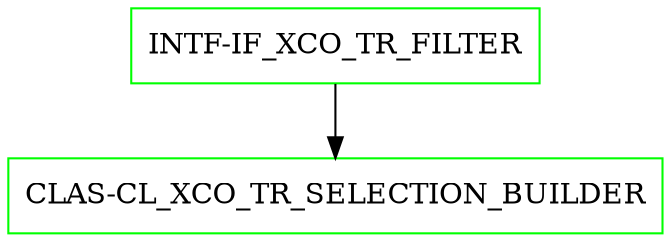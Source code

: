 digraph G {
  "INTF-IF_XCO_TR_FILTER" [shape=box,color=green];
  "CLAS-CL_XCO_TR_SELECTION_BUILDER" [shape=box,color=green,URL="./CLAS_CL_XCO_TR_SELECTION_BUILDER.html"];
  "INTF-IF_XCO_TR_FILTER" -> "CLAS-CL_XCO_TR_SELECTION_BUILDER";
}
